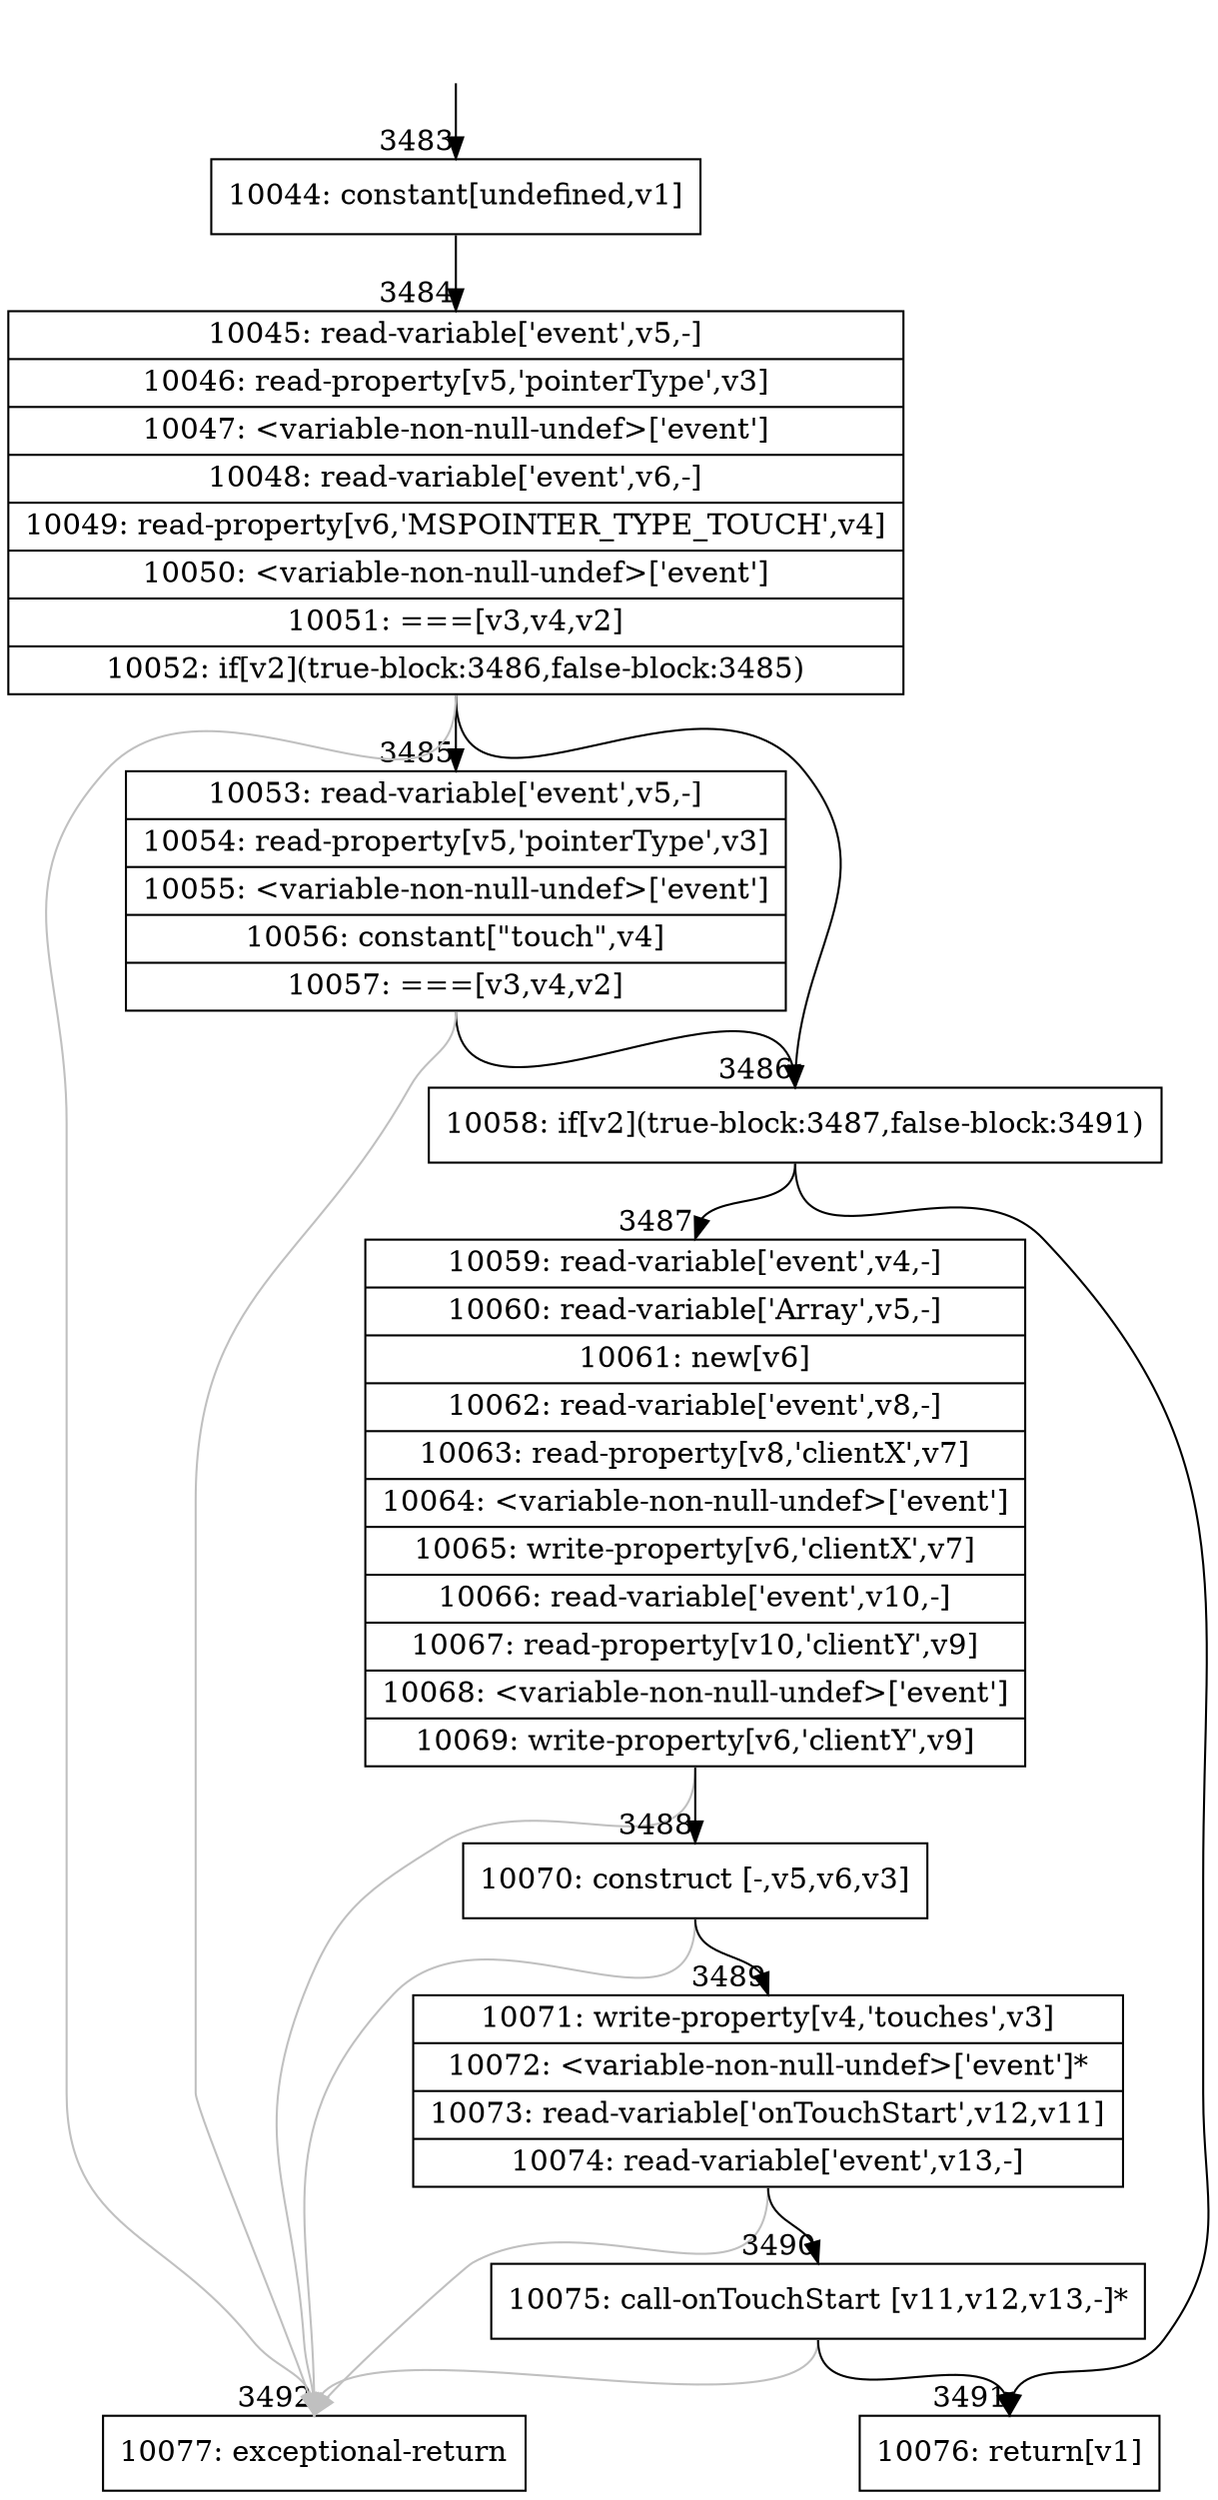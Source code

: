 digraph {
rankdir="TD"
BB_entry199[shape=none,label=""];
BB_entry199 -> BB3483 [tailport=s, headport=n, headlabel="    3483"]
BB3483 [shape=record label="{10044: constant[undefined,v1]}" ] 
BB3483 -> BB3484 [tailport=s, headport=n, headlabel="      3484"]
BB3484 [shape=record label="{10045: read-variable['event',v5,-]|10046: read-property[v5,'pointerType',v3]|10047: \<variable-non-null-undef\>['event']|10048: read-variable['event',v6,-]|10049: read-property[v6,'MSPOINTER_TYPE_TOUCH',v4]|10050: \<variable-non-null-undef\>['event']|10051: ===[v3,v4,v2]|10052: if[v2](true-block:3486,false-block:3485)}" ] 
BB3484 -> BB3486 [tailport=s, headport=n, headlabel="      3486"]
BB3484 -> BB3485 [tailport=s, headport=n, headlabel="      3485"]
BB3484 -> BB3492 [tailport=s, headport=n, color=gray, headlabel="      3492"]
BB3485 [shape=record label="{10053: read-variable['event',v5,-]|10054: read-property[v5,'pointerType',v3]|10055: \<variable-non-null-undef\>['event']|10056: constant[\"touch\",v4]|10057: ===[v3,v4,v2]}" ] 
BB3485 -> BB3486 [tailport=s, headport=n]
BB3485 -> BB3492 [tailport=s, headport=n, color=gray]
BB3486 [shape=record label="{10058: if[v2](true-block:3487,false-block:3491)}" ] 
BB3486 -> BB3487 [tailport=s, headport=n, headlabel="      3487"]
BB3486 -> BB3491 [tailport=s, headport=n, headlabel="      3491"]
BB3487 [shape=record label="{10059: read-variable['event',v4,-]|10060: read-variable['Array',v5,-]|10061: new[v6]|10062: read-variable['event',v8,-]|10063: read-property[v8,'clientX',v7]|10064: \<variable-non-null-undef\>['event']|10065: write-property[v6,'clientX',v7]|10066: read-variable['event',v10,-]|10067: read-property[v10,'clientY',v9]|10068: \<variable-non-null-undef\>['event']|10069: write-property[v6,'clientY',v9]}" ] 
BB3487 -> BB3488 [tailport=s, headport=n, headlabel="      3488"]
BB3487 -> BB3492 [tailport=s, headport=n, color=gray]
BB3488 [shape=record label="{10070: construct [-,v5,v6,v3]}" ] 
BB3488 -> BB3489 [tailport=s, headport=n, headlabel="      3489"]
BB3488 -> BB3492 [tailport=s, headport=n, color=gray]
BB3489 [shape=record label="{10071: write-property[v4,'touches',v3]|10072: \<variable-non-null-undef\>['event']*|10073: read-variable['onTouchStart',v12,v11]|10074: read-variable['event',v13,-]}" ] 
BB3489 -> BB3490 [tailport=s, headport=n, headlabel="      3490"]
BB3489 -> BB3492 [tailport=s, headport=n, color=gray]
BB3490 [shape=record label="{10075: call-onTouchStart [v11,v12,v13,-]*}" ] 
BB3490 -> BB3491 [tailport=s, headport=n]
BB3490 -> BB3492 [tailport=s, headport=n, color=gray]
BB3491 [shape=record label="{10076: return[v1]}" ] 
BB3492 [shape=record label="{10077: exceptional-return}" ] 
//#$~ 3990
}
